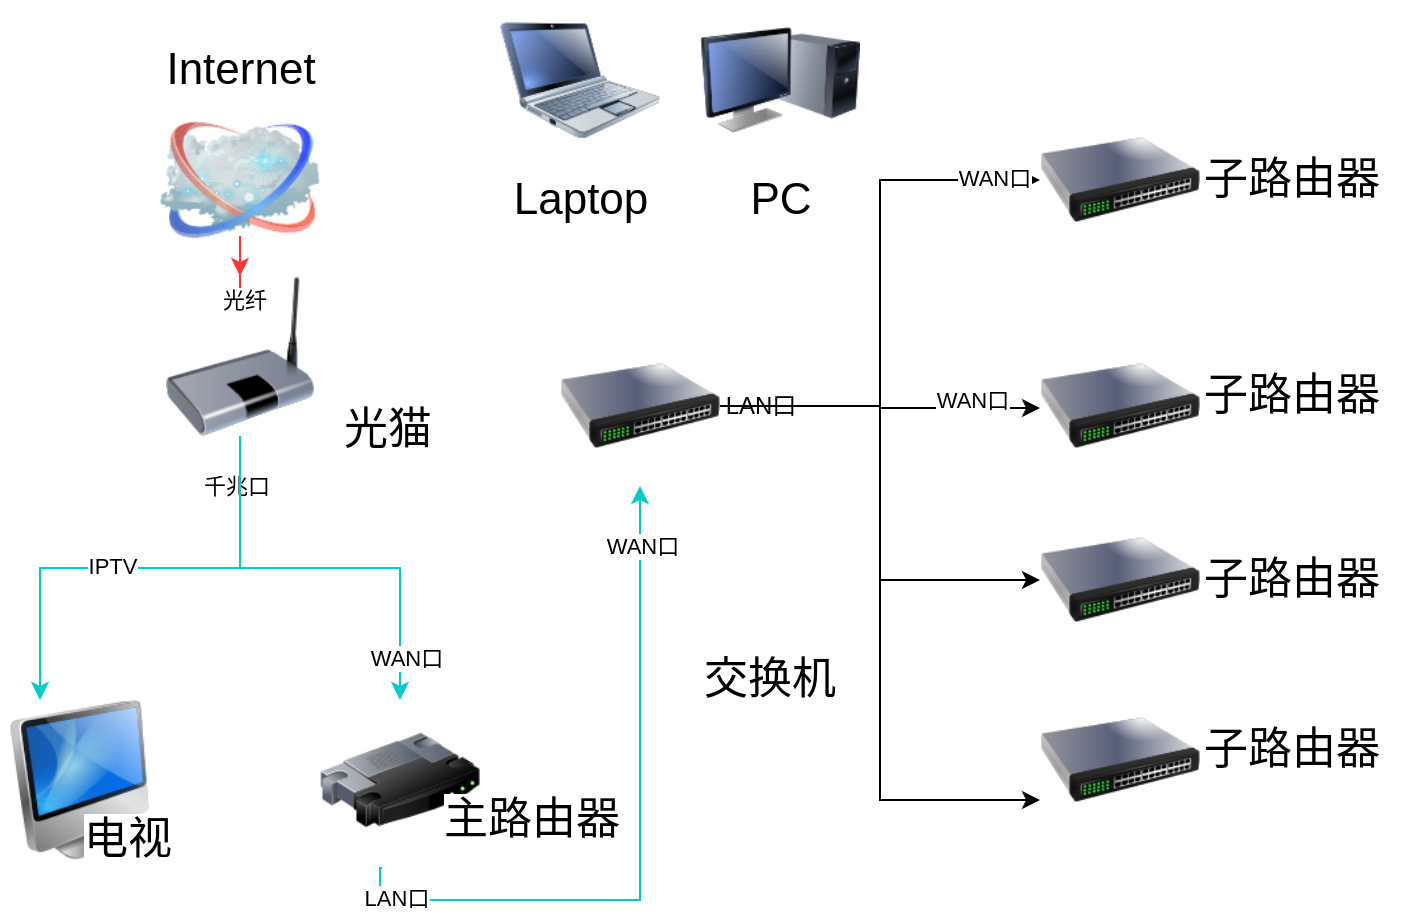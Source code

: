 <mxfile version="28.0.5">
  <diagram name="Page-1" id="55a83fd1-7818-8e21-69c5-c3457e3827bb">
    <mxGraphModel dx="1018" dy="658" grid="1" gridSize="10" guides="1" tooltips="1" connect="1" arrows="1" fold="1" page="1" pageScale="1" pageWidth="1100" pageHeight="850" background="none" math="0" shadow="0">
      <root>
        <mxCell id="0" />
        <mxCell id="1" parent="0" />
        <mxCell id="VvJMJaU7SE6beF8pdY5j-20" value="" style="edgeStyle=orthogonalEdgeStyle;rounded=0;orthogonalLoop=1;jettySize=auto;html=1;strokeColor=#FF3333;" edge="1" parent="1" source="69ecfefc5c41e42c-2" target="VvJMJaU7SE6beF8pdY5j-6">
          <mxGeometry relative="1" as="geometry" />
        </mxCell>
        <mxCell id="VvJMJaU7SE6beF8pdY5j-21" value="光纤" style="edgeLabel;html=1;align=center;verticalAlign=middle;resizable=0;points=[];" vertex="1" connectable="0" parent="VvJMJaU7SE6beF8pdY5j-20">
          <mxGeometry x="-0.45" y="-2" relative="1" as="geometry">
            <mxPoint as="offset" />
          </mxGeometry>
        </mxCell>
        <mxCell id="69ecfefc5c41e42c-2" value="Internet" style="image;html=1;labelBackgroundColor=#ffffff;image=img/lib/clip_art/networking/Cloud_128x128.png;rounded=1;shadow=0;comic=0;strokeWidth=2;fontSize=22;labelPosition=center;verticalLabelPosition=top;align=center;verticalAlign=bottom;" parent="1" vertex="1">
          <mxGeometry x="130" y="170" width="80" height="80" as="geometry" />
        </mxCell>
        <mxCell id="69ecfefc5c41e42c-5" value="PC" style="image;html=1;labelBackgroundColor=#ffffff;image=img/lib/clip_art/computers/Monitor_Tower_128x128.png;rounded=1;shadow=0;comic=0;strokeWidth=2;fontSize=22" parent="1" vertex="1">
          <mxGeometry x="400" y="120" width="80" height="80" as="geometry" />
        </mxCell>
        <mxCell id="69ecfefc5c41e42c-10" value="Laptop" style="image;html=1;labelBackgroundColor=#ffffff;image=img/lib/clip_art/computers/Netbook_128x128.png;rounded=1;shadow=0;comic=0;strokeWidth=2;fontSize=22" parent="1" vertex="1">
          <mxGeometry x="300" y="120" width="80" height="80" as="geometry" />
        </mxCell>
        <mxCell id="VvJMJaU7SE6beF8pdY5j-35" value="" style="edgeStyle=orthogonalEdgeStyle;rounded=0;orthogonalLoop=1;jettySize=auto;html=1;strokeColor=#00CCCC;exitX=0.388;exitY=1.05;exitDx=0;exitDy=0;exitPerimeter=0;" edge="1" parent="1" source="VvJMJaU7SE6beF8pdY5j-1" target="VvJMJaU7SE6beF8pdY5j-3">
          <mxGeometry relative="1" as="geometry">
            <mxPoint x="240" y="560" as="sourcePoint" />
            <mxPoint x="290" y="620" as="targetPoint" />
            <Array as="points">
              <mxPoint x="240" y="554" />
              <mxPoint x="240" y="570" />
              <mxPoint x="370" y="570" />
            </Array>
          </mxGeometry>
        </mxCell>
        <mxCell id="VvJMJaU7SE6beF8pdY5j-37" value="WAN口" style="edgeLabel;html=1;align=center;verticalAlign=middle;resizable=0;points=[];" vertex="1" connectable="0" parent="VvJMJaU7SE6beF8pdY5j-35">
          <mxGeometry x="0.83" y="-1" relative="1" as="geometry">
            <mxPoint as="offset" />
          </mxGeometry>
        </mxCell>
        <mxCell id="VvJMJaU7SE6beF8pdY5j-61" value="LAN口" style="edgeLabel;html=1;align=center;verticalAlign=middle;resizable=0;points=[];" vertex="1" connectable="0" parent="VvJMJaU7SE6beF8pdY5j-35">
          <mxGeometry x="-0.859" y="1" relative="1" as="geometry">
            <mxPoint as="offset" />
          </mxGeometry>
        </mxCell>
        <mxCell id="VvJMJaU7SE6beF8pdY5j-1" value="" style="image;html=1;image=img/lib/clip_art/networking/Router_128x128.png" vertex="1" parent="1">
          <mxGeometry x="210" y="470" width="80" height="80" as="geometry" />
        </mxCell>
        <mxCell id="VvJMJaU7SE6beF8pdY5j-41" style="edgeStyle=orthogonalEdgeStyle;rounded=0;orthogonalLoop=1;jettySize=auto;html=1;entryX=0;entryY=0.5;entryDx=0;entryDy=0;" edge="1" parent="1" source="VvJMJaU7SE6beF8pdY5j-3" target="VvJMJaU7SE6beF8pdY5j-38">
          <mxGeometry relative="1" as="geometry" />
        </mxCell>
        <mxCell id="VvJMJaU7SE6beF8pdY5j-46" value="WAN口" style="edgeLabel;html=1;align=center;verticalAlign=middle;resizable=0;points=[];" vertex="1" connectable="0" parent="VvJMJaU7SE6beF8pdY5j-41">
          <mxGeometry x="0.832" y="1" relative="1" as="geometry">
            <mxPoint as="offset" />
          </mxGeometry>
        </mxCell>
        <mxCell id="VvJMJaU7SE6beF8pdY5j-50" style="edgeStyle=orthogonalEdgeStyle;rounded=0;orthogonalLoop=1;jettySize=auto;html=1;entryX=0;entryY=0.5;entryDx=0;entryDy=0;" edge="1" parent="1" source="VvJMJaU7SE6beF8pdY5j-3" target="VvJMJaU7SE6beF8pdY5j-43">
          <mxGeometry relative="1" as="geometry" />
        </mxCell>
        <mxCell id="VvJMJaU7SE6beF8pdY5j-51" style="edgeStyle=orthogonalEdgeStyle;rounded=0;orthogonalLoop=1;jettySize=auto;html=1;entryX=0;entryY=0.75;entryDx=0;entryDy=0;" edge="1" parent="1" source="VvJMJaU7SE6beF8pdY5j-3" target="VvJMJaU7SE6beF8pdY5j-44">
          <mxGeometry relative="1" as="geometry" />
        </mxCell>
        <mxCell id="VvJMJaU7SE6beF8pdY5j-3" value="" style="image;html=1;image=img/lib/clip_art/networking/Switch_128x128.png" vertex="1" parent="1">
          <mxGeometry x="330" y="283" width="80" height="80" as="geometry" />
        </mxCell>
        <mxCell id="VvJMJaU7SE6beF8pdY5j-27" style="edgeStyle=orthogonalEdgeStyle;rounded=0;orthogonalLoop=1;jettySize=auto;html=1;strokeColor=#00CCCC;" edge="1" parent="1" source="VvJMJaU7SE6beF8pdY5j-6" target="VvJMJaU7SE6beF8pdY5j-1">
          <mxGeometry relative="1" as="geometry" />
        </mxCell>
        <mxCell id="VvJMJaU7SE6beF8pdY5j-28" value="千兆口" style="edgeLabel;html=1;align=center;verticalAlign=middle;resizable=0;points=[];" vertex="1" connectable="0" parent="VvJMJaU7SE6beF8pdY5j-27">
          <mxGeometry x="-0.762" y="-2" relative="1" as="geometry">
            <mxPoint as="offset" />
          </mxGeometry>
        </mxCell>
        <mxCell id="VvJMJaU7SE6beF8pdY5j-29" value="WAN口" style="edgeLabel;html=1;align=center;verticalAlign=middle;resizable=0;points=[];" vertex="1" connectable="0" parent="VvJMJaU7SE6beF8pdY5j-27">
          <mxGeometry x="0.8" y="3" relative="1" as="geometry">
            <mxPoint as="offset" />
          </mxGeometry>
        </mxCell>
        <mxCell id="VvJMJaU7SE6beF8pdY5j-31" style="edgeStyle=orthogonalEdgeStyle;rounded=0;orthogonalLoop=1;jettySize=auto;html=1;entryX=0.25;entryY=0;entryDx=0;entryDy=0;strokeColor=#00CCCC;" edge="1" parent="1" source="VvJMJaU7SE6beF8pdY5j-6" target="VvJMJaU7SE6beF8pdY5j-26">
          <mxGeometry relative="1" as="geometry" />
        </mxCell>
        <mxCell id="VvJMJaU7SE6beF8pdY5j-32" value="IPTV" style="edgeLabel;html=1;align=center;verticalAlign=middle;resizable=0;points=[];" vertex="1" connectable="0" parent="VvJMJaU7SE6beF8pdY5j-31">
          <mxGeometry x="0.125" y="-1" relative="1" as="geometry">
            <mxPoint as="offset" />
          </mxGeometry>
        </mxCell>
        <mxCell id="VvJMJaU7SE6beF8pdY5j-6" value="" style="image;html=1;image=img/lib/clip_art/networking/Bridge_128x128.png" vertex="1" parent="1">
          <mxGeometry x="130" y="258" width="80" height="80" as="geometry" />
        </mxCell>
        <mxCell id="VvJMJaU7SE6beF8pdY5j-13" value="&lt;div style=&quot;text-align: center;&quot;&gt;&lt;span style=&quot;color: light-dark(rgb(0, 0, 0), rgb(255, 255, 255)); font-size: 22px; text-wrap-mode: nowrap; background-color: rgb(255, 255, 255);&quot;&gt;光猫&lt;/span&gt;&lt;/div&gt;" style="text;whiteSpace=wrap;html=1;" vertex="1" parent="1">
          <mxGeometry x="220" y="315" width="100" height="50" as="geometry" />
        </mxCell>
        <mxCell id="VvJMJaU7SE6beF8pdY5j-19" value="&lt;div style=&quot;text-align: center;&quot;&gt;&lt;span style=&quot;font-size: 22px; text-wrap-mode: nowrap; background-color: rgb(255, 255, 255);&quot;&gt;交换机&lt;/span&gt;&lt;/div&gt;" style="text;whiteSpace=wrap;html=1;" vertex="1" parent="1">
          <mxGeometry x="400" y="440" width="100" height="50" as="geometry" />
        </mxCell>
        <mxCell id="VvJMJaU7SE6beF8pdY5j-25" value="&lt;div style=&quot;text-align: center;&quot;&gt;&lt;span style=&quot;font-size: 22px; text-wrap-mode: nowrap; background-color: rgb(255, 255, 255);&quot;&gt;主路由器&lt;/span&gt;&lt;/div&gt;" style="text;whiteSpace=wrap;html=1;" vertex="1" parent="1">
          <mxGeometry x="270" y="510" width="100" height="50" as="geometry" />
        </mxCell>
        <mxCell id="VvJMJaU7SE6beF8pdY5j-26" value="" style="image;html=1;image=img/lib/clip_art/computers/iMac_128x128.png" vertex="1" parent="1">
          <mxGeometry x="50" y="470" width="80" height="80" as="geometry" />
        </mxCell>
        <mxCell id="VvJMJaU7SE6beF8pdY5j-36" style="edgeStyle=orthogonalEdgeStyle;rounded=0;orthogonalLoop=1;jettySize=auto;html=1;exitX=0.5;exitY=1;exitDx=0;exitDy=0;" edge="1" parent="1" source="VvJMJaU7SE6beF8pdY5j-1" target="VvJMJaU7SE6beF8pdY5j-1">
          <mxGeometry relative="1" as="geometry" />
        </mxCell>
        <mxCell id="VvJMJaU7SE6beF8pdY5j-38" value="" style="image;html=1;image=img/lib/clip_art/networking/Switch_128x128.png" vertex="1" parent="1">
          <mxGeometry x="570" y="170" width="80" height="80" as="geometry" />
        </mxCell>
        <mxCell id="VvJMJaU7SE6beF8pdY5j-39" value="&lt;div style=&quot;text-align: center;&quot;&gt;&lt;span style=&quot;font-size: 22px; text-wrap-mode: nowrap; background-color: rgb(255, 255, 255);&quot;&gt;电视&lt;/span&gt;&lt;/div&gt;" style="text;whiteSpace=wrap;html=1;" vertex="1" parent="1">
          <mxGeometry x="90" y="520" width="100" height="50" as="geometry" />
        </mxCell>
        <mxCell id="VvJMJaU7SE6beF8pdY5j-40" value="&lt;div style=&quot;text-align: center;&quot;&gt;&lt;span style=&quot;font-size: 22px; text-wrap-mode: nowrap; background-color: rgb(255, 255, 255);&quot;&gt;子路由器&lt;/span&gt;&lt;/div&gt;" style="text;whiteSpace=wrap;html=1;" vertex="1" parent="1">
          <mxGeometry x="650" y="190" width="100" height="50" as="geometry" />
        </mxCell>
        <mxCell id="VvJMJaU7SE6beF8pdY5j-42" value="" style="image;html=1;image=img/lib/clip_art/networking/Switch_128x128.png" vertex="1" parent="1">
          <mxGeometry x="570" y="283" width="80" height="80" as="geometry" />
        </mxCell>
        <mxCell id="VvJMJaU7SE6beF8pdY5j-43" value="" style="image;html=1;image=img/lib/clip_art/networking/Switch_128x128.png" vertex="1" parent="1">
          <mxGeometry x="570" y="370" width="80" height="80" as="geometry" />
        </mxCell>
        <mxCell id="VvJMJaU7SE6beF8pdY5j-44" value="" style="image;html=1;image=img/lib/clip_art/networking/Switch_128x128.png" vertex="1" parent="1">
          <mxGeometry x="570" y="460" width="80" height="80" as="geometry" />
        </mxCell>
        <mxCell id="VvJMJaU7SE6beF8pdY5j-49" value="WAN口" style="edgeStyle=orthogonalEdgeStyle;rounded=0;orthogonalLoop=1;jettySize=auto;html=1;" edge="1" parent="1" target="VvJMJaU7SE6beF8pdY5j-42">
          <mxGeometry x="0.155" y="4" relative="1" as="geometry">
            <mxPoint x="490" y="323" as="sourcePoint" />
            <Array as="points">
              <mxPoint x="490" y="324" />
            </Array>
            <mxPoint as="offset" />
          </mxGeometry>
        </mxCell>
        <mxCell id="VvJMJaU7SE6beF8pdY5j-45" value="LAN口" style="text;html=1;align=center;verticalAlign=middle;resizable=0;points=[];autosize=1;strokeColor=none;fillColor=none;" vertex="1" parent="1">
          <mxGeometry x="400" y="308" width="60" height="30" as="geometry" />
        </mxCell>
        <mxCell id="VvJMJaU7SE6beF8pdY5j-55" value="&lt;div style=&quot;text-align: center;&quot;&gt;&lt;span style=&quot;font-size: 22px; text-wrap-mode: nowrap; background-color: rgb(255, 255, 255);&quot;&gt;子路由器&lt;/span&gt;&lt;/div&gt;" style="text;whiteSpace=wrap;html=1;" vertex="1" parent="1">
          <mxGeometry x="650" y="298" width="100" height="50" as="geometry" />
        </mxCell>
        <mxCell id="VvJMJaU7SE6beF8pdY5j-56" value="&lt;div style=&quot;text-align: center;&quot;&gt;&lt;span style=&quot;font-size: 22px; text-wrap-mode: nowrap; background-color: rgb(255, 255, 255);&quot;&gt;子路由器&lt;/span&gt;&lt;/div&gt;" style="text;whiteSpace=wrap;html=1;" vertex="1" parent="1">
          <mxGeometry x="650" y="390" width="100" height="50" as="geometry" />
        </mxCell>
        <mxCell id="VvJMJaU7SE6beF8pdY5j-57" value="&lt;div style=&quot;text-align: center;&quot;&gt;&lt;span style=&quot;font-size: 22px; text-wrap-mode: nowrap; background-color: rgb(255, 255, 255);&quot;&gt;子路由器&lt;/span&gt;&lt;/div&gt;" style="text;whiteSpace=wrap;html=1;" vertex="1" parent="1">
          <mxGeometry x="650" y="475" width="100" height="50" as="geometry" />
        </mxCell>
      </root>
    </mxGraphModel>
  </diagram>
</mxfile>
